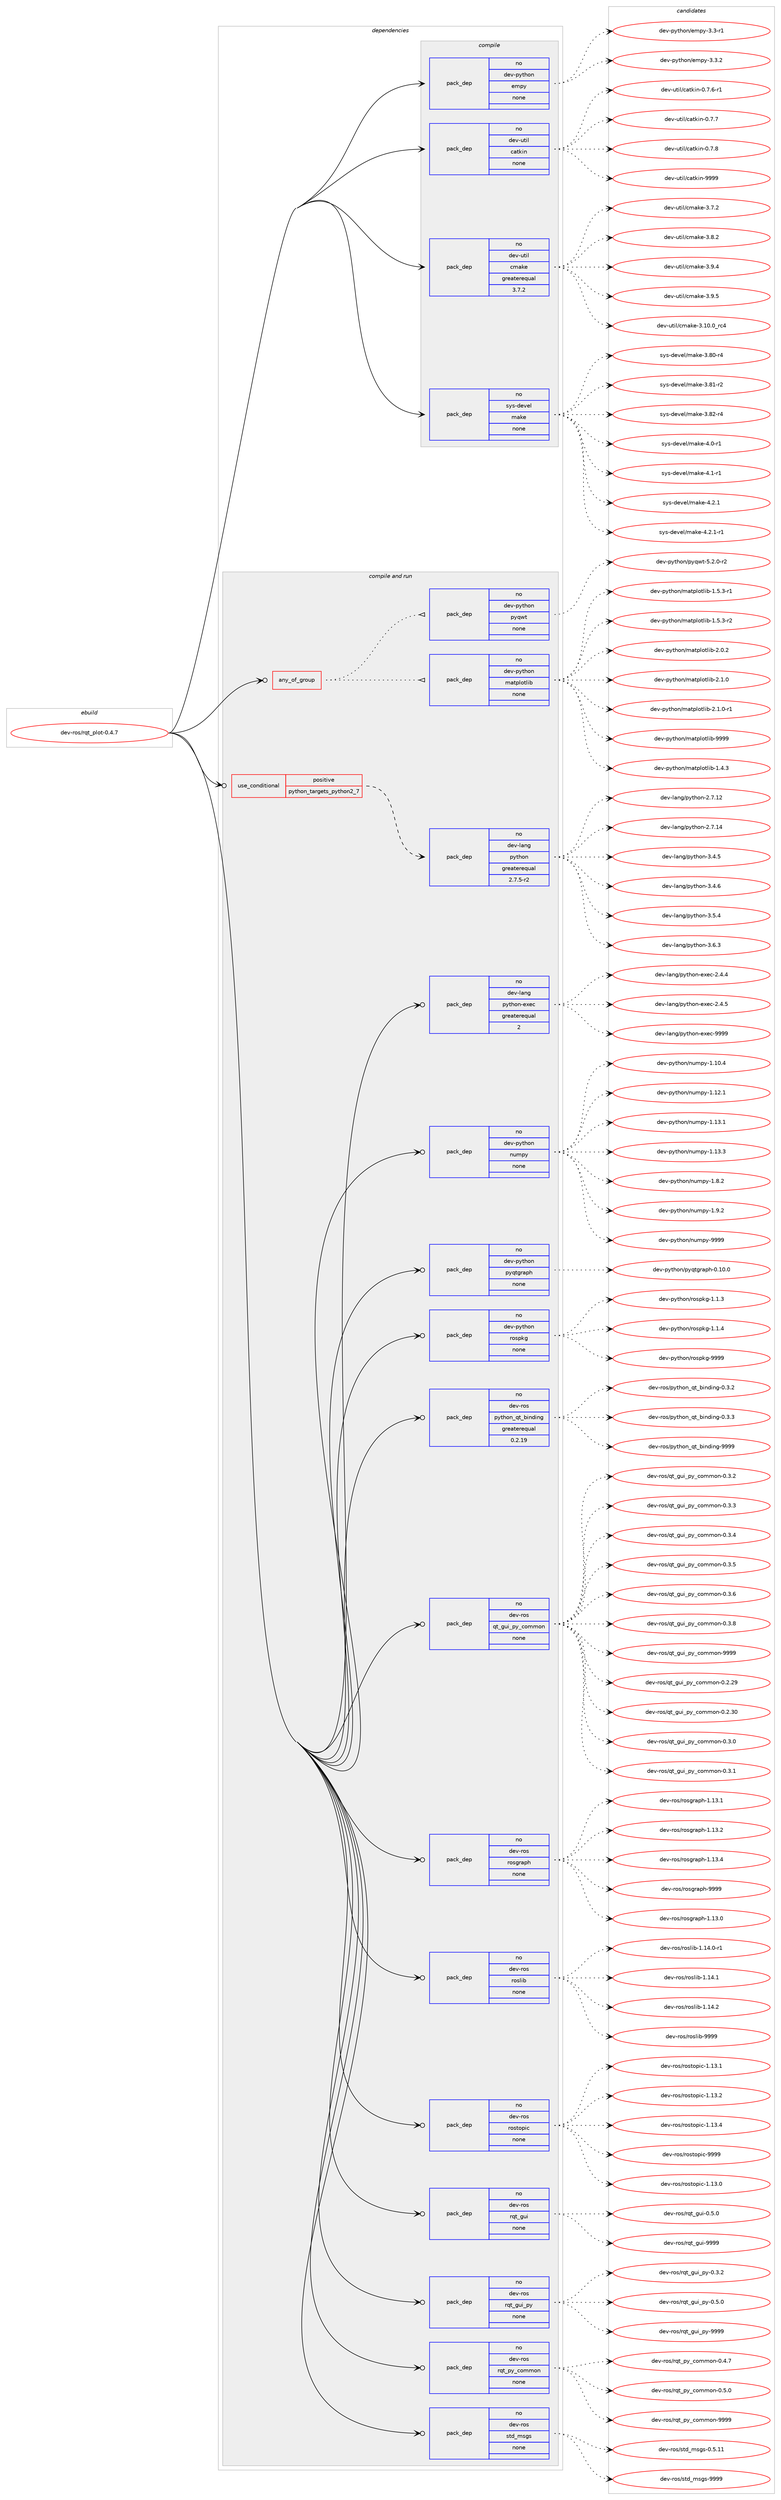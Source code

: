 digraph prolog {

# *************
# Graph options
# *************

newrank=true;
concentrate=true;
compound=true;
graph [rankdir=LR,fontname=Helvetica,fontsize=10,ranksep=1.5];#, ranksep=2.5, nodesep=0.2];
edge  [arrowhead=vee];
node  [fontname=Helvetica,fontsize=10];

# **********
# The ebuild
# **********

subgraph cluster_leftcol {
color=gray;
rank=same;
label=<<i>ebuild</i>>;
id [label="dev-ros/rqt_plot-0.4.7", color=red, width=4, href="../dev-ros/rqt_plot-0.4.7.svg"];
}

# ****************
# The dependencies
# ****************

subgraph cluster_midcol {
color=gray;
label=<<i>dependencies</i>>;
subgraph cluster_compile {
fillcolor="#eeeeee";
style=filled;
label=<<i>compile</i>>;
subgraph pack161965 {
dependency213029 [label=<<TABLE BORDER="0" CELLBORDER="1" CELLSPACING="0" CELLPADDING="4" WIDTH="220"><TR><TD ROWSPAN="6" CELLPADDING="30">pack_dep</TD></TR><TR><TD WIDTH="110">no</TD></TR><TR><TD>dev-python</TD></TR><TR><TD>empy</TD></TR><TR><TD>none</TD></TR><TR><TD></TD></TR></TABLE>>, shape=none, color=blue];
}
id:e -> dependency213029:w [weight=20,style="solid",arrowhead="vee"];
subgraph pack161966 {
dependency213030 [label=<<TABLE BORDER="0" CELLBORDER="1" CELLSPACING="0" CELLPADDING="4" WIDTH="220"><TR><TD ROWSPAN="6" CELLPADDING="30">pack_dep</TD></TR><TR><TD WIDTH="110">no</TD></TR><TR><TD>dev-util</TD></TR><TR><TD>catkin</TD></TR><TR><TD>none</TD></TR><TR><TD></TD></TR></TABLE>>, shape=none, color=blue];
}
id:e -> dependency213030:w [weight=20,style="solid",arrowhead="vee"];
subgraph pack161967 {
dependency213031 [label=<<TABLE BORDER="0" CELLBORDER="1" CELLSPACING="0" CELLPADDING="4" WIDTH="220"><TR><TD ROWSPAN="6" CELLPADDING="30">pack_dep</TD></TR><TR><TD WIDTH="110">no</TD></TR><TR><TD>dev-util</TD></TR><TR><TD>cmake</TD></TR><TR><TD>greaterequal</TD></TR><TR><TD>3.7.2</TD></TR></TABLE>>, shape=none, color=blue];
}
id:e -> dependency213031:w [weight=20,style="solid",arrowhead="vee"];
subgraph pack161968 {
dependency213032 [label=<<TABLE BORDER="0" CELLBORDER="1" CELLSPACING="0" CELLPADDING="4" WIDTH="220"><TR><TD ROWSPAN="6" CELLPADDING="30">pack_dep</TD></TR><TR><TD WIDTH="110">no</TD></TR><TR><TD>sys-devel</TD></TR><TR><TD>make</TD></TR><TR><TD>none</TD></TR><TR><TD></TD></TR></TABLE>>, shape=none, color=blue];
}
id:e -> dependency213032:w [weight=20,style="solid",arrowhead="vee"];
}
subgraph cluster_compileandrun {
fillcolor="#eeeeee";
style=filled;
label=<<i>compile and run</i>>;
subgraph any3941 {
dependency213033 [label=<<TABLE BORDER="0" CELLBORDER="1" CELLSPACING="0" CELLPADDING="4"><TR><TD CELLPADDING="10">any_of_group</TD></TR></TABLE>>, shape=none, color=red];subgraph pack161969 {
dependency213034 [label=<<TABLE BORDER="0" CELLBORDER="1" CELLSPACING="0" CELLPADDING="4" WIDTH="220"><TR><TD ROWSPAN="6" CELLPADDING="30">pack_dep</TD></TR><TR><TD WIDTH="110">no</TD></TR><TR><TD>dev-python</TD></TR><TR><TD>matplotlib</TD></TR><TR><TD>none</TD></TR><TR><TD></TD></TR></TABLE>>, shape=none, color=blue];
}
dependency213033:e -> dependency213034:w [weight=20,style="dotted",arrowhead="oinv"];
subgraph pack161970 {
dependency213035 [label=<<TABLE BORDER="0" CELLBORDER="1" CELLSPACING="0" CELLPADDING="4" WIDTH="220"><TR><TD ROWSPAN="6" CELLPADDING="30">pack_dep</TD></TR><TR><TD WIDTH="110">no</TD></TR><TR><TD>dev-python</TD></TR><TR><TD>pyqwt</TD></TR><TR><TD>none</TD></TR><TR><TD></TD></TR></TABLE>>, shape=none, color=blue];
}
dependency213033:e -> dependency213035:w [weight=20,style="dotted",arrowhead="oinv"];
}
id:e -> dependency213033:w [weight=20,style="solid",arrowhead="odotvee"];
subgraph cond47077 {
dependency213036 [label=<<TABLE BORDER="0" CELLBORDER="1" CELLSPACING="0" CELLPADDING="4"><TR><TD ROWSPAN="3" CELLPADDING="10">use_conditional</TD></TR><TR><TD>positive</TD></TR><TR><TD>python_targets_python2_7</TD></TR></TABLE>>, shape=none, color=red];
subgraph pack161971 {
dependency213037 [label=<<TABLE BORDER="0" CELLBORDER="1" CELLSPACING="0" CELLPADDING="4" WIDTH="220"><TR><TD ROWSPAN="6" CELLPADDING="30">pack_dep</TD></TR><TR><TD WIDTH="110">no</TD></TR><TR><TD>dev-lang</TD></TR><TR><TD>python</TD></TR><TR><TD>greaterequal</TD></TR><TR><TD>2.7.5-r2</TD></TR></TABLE>>, shape=none, color=blue];
}
dependency213036:e -> dependency213037:w [weight=20,style="dashed",arrowhead="vee"];
}
id:e -> dependency213036:w [weight=20,style="solid",arrowhead="odotvee"];
subgraph pack161972 {
dependency213038 [label=<<TABLE BORDER="0" CELLBORDER="1" CELLSPACING="0" CELLPADDING="4" WIDTH="220"><TR><TD ROWSPAN="6" CELLPADDING="30">pack_dep</TD></TR><TR><TD WIDTH="110">no</TD></TR><TR><TD>dev-lang</TD></TR><TR><TD>python-exec</TD></TR><TR><TD>greaterequal</TD></TR><TR><TD>2</TD></TR></TABLE>>, shape=none, color=blue];
}
id:e -> dependency213038:w [weight=20,style="solid",arrowhead="odotvee"];
subgraph pack161973 {
dependency213039 [label=<<TABLE BORDER="0" CELLBORDER="1" CELLSPACING="0" CELLPADDING="4" WIDTH="220"><TR><TD ROWSPAN="6" CELLPADDING="30">pack_dep</TD></TR><TR><TD WIDTH="110">no</TD></TR><TR><TD>dev-python</TD></TR><TR><TD>numpy</TD></TR><TR><TD>none</TD></TR><TR><TD></TD></TR></TABLE>>, shape=none, color=blue];
}
id:e -> dependency213039:w [weight=20,style="solid",arrowhead="odotvee"];
subgraph pack161974 {
dependency213040 [label=<<TABLE BORDER="0" CELLBORDER="1" CELLSPACING="0" CELLPADDING="4" WIDTH="220"><TR><TD ROWSPAN="6" CELLPADDING="30">pack_dep</TD></TR><TR><TD WIDTH="110">no</TD></TR><TR><TD>dev-python</TD></TR><TR><TD>pyqtgraph</TD></TR><TR><TD>none</TD></TR><TR><TD></TD></TR></TABLE>>, shape=none, color=blue];
}
id:e -> dependency213040:w [weight=20,style="solid",arrowhead="odotvee"];
subgraph pack161975 {
dependency213041 [label=<<TABLE BORDER="0" CELLBORDER="1" CELLSPACING="0" CELLPADDING="4" WIDTH="220"><TR><TD ROWSPAN="6" CELLPADDING="30">pack_dep</TD></TR><TR><TD WIDTH="110">no</TD></TR><TR><TD>dev-python</TD></TR><TR><TD>rospkg</TD></TR><TR><TD>none</TD></TR><TR><TD></TD></TR></TABLE>>, shape=none, color=blue];
}
id:e -> dependency213041:w [weight=20,style="solid",arrowhead="odotvee"];
subgraph pack161976 {
dependency213042 [label=<<TABLE BORDER="0" CELLBORDER="1" CELLSPACING="0" CELLPADDING="4" WIDTH="220"><TR><TD ROWSPAN="6" CELLPADDING="30">pack_dep</TD></TR><TR><TD WIDTH="110">no</TD></TR><TR><TD>dev-ros</TD></TR><TR><TD>python_qt_binding</TD></TR><TR><TD>greaterequal</TD></TR><TR><TD>0.2.19</TD></TR></TABLE>>, shape=none, color=blue];
}
id:e -> dependency213042:w [weight=20,style="solid",arrowhead="odotvee"];
subgraph pack161977 {
dependency213043 [label=<<TABLE BORDER="0" CELLBORDER="1" CELLSPACING="0" CELLPADDING="4" WIDTH="220"><TR><TD ROWSPAN="6" CELLPADDING="30">pack_dep</TD></TR><TR><TD WIDTH="110">no</TD></TR><TR><TD>dev-ros</TD></TR><TR><TD>qt_gui_py_common</TD></TR><TR><TD>none</TD></TR><TR><TD></TD></TR></TABLE>>, shape=none, color=blue];
}
id:e -> dependency213043:w [weight=20,style="solid",arrowhead="odotvee"];
subgraph pack161978 {
dependency213044 [label=<<TABLE BORDER="0" CELLBORDER="1" CELLSPACING="0" CELLPADDING="4" WIDTH="220"><TR><TD ROWSPAN="6" CELLPADDING="30">pack_dep</TD></TR><TR><TD WIDTH="110">no</TD></TR><TR><TD>dev-ros</TD></TR><TR><TD>rosgraph</TD></TR><TR><TD>none</TD></TR><TR><TD></TD></TR></TABLE>>, shape=none, color=blue];
}
id:e -> dependency213044:w [weight=20,style="solid",arrowhead="odotvee"];
subgraph pack161979 {
dependency213045 [label=<<TABLE BORDER="0" CELLBORDER="1" CELLSPACING="0" CELLPADDING="4" WIDTH="220"><TR><TD ROWSPAN="6" CELLPADDING="30">pack_dep</TD></TR><TR><TD WIDTH="110">no</TD></TR><TR><TD>dev-ros</TD></TR><TR><TD>roslib</TD></TR><TR><TD>none</TD></TR><TR><TD></TD></TR></TABLE>>, shape=none, color=blue];
}
id:e -> dependency213045:w [weight=20,style="solid",arrowhead="odotvee"];
subgraph pack161980 {
dependency213046 [label=<<TABLE BORDER="0" CELLBORDER="1" CELLSPACING="0" CELLPADDING="4" WIDTH="220"><TR><TD ROWSPAN="6" CELLPADDING="30">pack_dep</TD></TR><TR><TD WIDTH="110">no</TD></TR><TR><TD>dev-ros</TD></TR><TR><TD>rostopic</TD></TR><TR><TD>none</TD></TR><TR><TD></TD></TR></TABLE>>, shape=none, color=blue];
}
id:e -> dependency213046:w [weight=20,style="solid",arrowhead="odotvee"];
subgraph pack161981 {
dependency213047 [label=<<TABLE BORDER="0" CELLBORDER="1" CELLSPACING="0" CELLPADDING="4" WIDTH="220"><TR><TD ROWSPAN="6" CELLPADDING="30">pack_dep</TD></TR><TR><TD WIDTH="110">no</TD></TR><TR><TD>dev-ros</TD></TR><TR><TD>rqt_gui</TD></TR><TR><TD>none</TD></TR><TR><TD></TD></TR></TABLE>>, shape=none, color=blue];
}
id:e -> dependency213047:w [weight=20,style="solid",arrowhead="odotvee"];
subgraph pack161982 {
dependency213048 [label=<<TABLE BORDER="0" CELLBORDER="1" CELLSPACING="0" CELLPADDING="4" WIDTH="220"><TR><TD ROWSPAN="6" CELLPADDING="30">pack_dep</TD></TR><TR><TD WIDTH="110">no</TD></TR><TR><TD>dev-ros</TD></TR><TR><TD>rqt_gui_py</TD></TR><TR><TD>none</TD></TR><TR><TD></TD></TR></TABLE>>, shape=none, color=blue];
}
id:e -> dependency213048:w [weight=20,style="solid",arrowhead="odotvee"];
subgraph pack161983 {
dependency213049 [label=<<TABLE BORDER="0" CELLBORDER="1" CELLSPACING="0" CELLPADDING="4" WIDTH="220"><TR><TD ROWSPAN="6" CELLPADDING="30">pack_dep</TD></TR><TR><TD WIDTH="110">no</TD></TR><TR><TD>dev-ros</TD></TR><TR><TD>rqt_py_common</TD></TR><TR><TD>none</TD></TR><TR><TD></TD></TR></TABLE>>, shape=none, color=blue];
}
id:e -> dependency213049:w [weight=20,style="solid",arrowhead="odotvee"];
subgraph pack161984 {
dependency213050 [label=<<TABLE BORDER="0" CELLBORDER="1" CELLSPACING="0" CELLPADDING="4" WIDTH="220"><TR><TD ROWSPAN="6" CELLPADDING="30">pack_dep</TD></TR><TR><TD WIDTH="110">no</TD></TR><TR><TD>dev-ros</TD></TR><TR><TD>std_msgs</TD></TR><TR><TD>none</TD></TR><TR><TD></TD></TR></TABLE>>, shape=none, color=blue];
}
id:e -> dependency213050:w [weight=20,style="solid",arrowhead="odotvee"];
}
subgraph cluster_run {
fillcolor="#eeeeee";
style=filled;
label=<<i>run</i>>;
}
}

# **************
# The candidates
# **************

subgraph cluster_choices {
rank=same;
color=gray;
label=<<i>candidates</i>>;

subgraph choice161965 {
color=black;
nodesep=1;
choice1001011184511212111610411111047101109112121455146514511449 [label="dev-python/empy-3.3-r1", color=red, width=4,href="../dev-python/empy-3.3-r1.svg"];
choice1001011184511212111610411111047101109112121455146514650 [label="dev-python/empy-3.3.2", color=red, width=4,href="../dev-python/empy-3.3.2.svg"];
dependency213029:e -> choice1001011184511212111610411111047101109112121455146514511449:w [style=dotted,weight="100"];
dependency213029:e -> choice1001011184511212111610411111047101109112121455146514650:w [style=dotted,weight="100"];
}
subgraph choice161966 {
color=black;
nodesep=1;
choice100101118451171161051084799971161071051104548465546544511449 [label="dev-util/catkin-0.7.6-r1", color=red, width=4,href="../dev-util/catkin-0.7.6-r1.svg"];
choice10010111845117116105108479997116107105110454846554655 [label="dev-util/catkin-0.7.7", color=red, width=4,href="../dev-util/catkin-0.7.7.svg"];
choice10010111845117116105108479997116107105110454846554656 [label="dev-util/catkin-0.7.8", color=red, width=4,href="../dev-util/catkin-0.7.8.svg"];
choice100101118451171161051084799971161071051104557575757 [label="dev-util/catkin-9999", color=red, width=4,href="../dev-util/catkin-9999.svg"];
dependency213030:e -> choice100101118451171161051084799971161071051104548465546544511449:w [style=dotted,weight="100"];
dependency213030:e -> choice10010111845117116105108479997116107105110454846554655:w [style=dotted,weight="100"];
dependency213030:e -> choice10010111845117116105108479997116107105110454846554656:w [style=dotted,weight="100"];
dependency213030:e -> choice100101118451171161051084799971161071051104557575757:w [style=dotted,weight="100"];
}
subgraph choice161967 {
color=black;
nodesep=1;
choice1001011184511711610510847991099710710145514649484648951149952 [label="dev-util/cmake-3.10.0_rc4", color=red, width=4,href="../dev-util/cmake-3.10.0_rc4.svg"];
choice10010111845117116105108479910997107101455146554650 [label="dev-util/cmake-3.7.2", color=red, width=4,href="../dev-util/cmake-3.7.2.svg"];
choice10010111845117116105108479910997107101455146564650 [label="dev-util/cmake-3.8.2", color=red, width=4,href="../dev-util/cmake-3.8.2.svg"];
choice10010111845117116105108479910997107101455146574652 [label="dev-util/cmake-3.9.4", color=red, width=4,href="../dev-util/cmake-3.9.4.svg"];
choice10010111845117116105108479910997107101455146574653 [label="dev-util/cmake-3.9.5", color=red, width=4,href="../dev-util/cmake-3.9.5.svg"];
dependency213031:e -> choice1001011184511711610510847991099710710145514649484648951149952:w [style=dotted,weight="100"];
dependency213031:e -> choice10010111845117116105108479910997107101455146554650:w [style=dotted,weight="100"];
dependency213031:e -> choice10010111845117116105108479910997107101455146564650:w [style=dotted,weight="100"];
dependency213031:e -> choice10010111845117116105108479910997107101455146574652:w [style=dotted,weight="100"];
dependency213031:e -> choice10010111845117116105108479910997107101455146574653:w [style=dotted,weight="100"];
}
subgraph choice161968 {
color=black;
nodesep=1;
choice11512111545100101118101108471099710710145514656484511452 [label="sys-devel/make-3.80-r4", color=red, width=4,href="../sys-devel/make-3.80-r4.svg"];
choice11512111545100101118101108471099710710145514656494511450 [label="sys-devel/make-3.81-r2", color=red, width=4,href="../sys-devel/make-3.81-r2.svg"];
choice11512111545100101118101108471099710710145514656504511452 [label="sys-devel/make-3.82-r4", color=red, width=4,href="../sys-devel/make-3.82-r4.svg"];
choice115121115451001011181011084710997107101455246484511449 [label="sys-devel/make-4.0-r1", color=red, width=4,href="../sys-devel/make-4.0-r1.svg"];
choice115121115451001011181011084710997107101455246494511449 [label="sys-devel/make-4.1-r1", color=red, width=4,href="../sys-devel/make-4.1-r1.svg"];
choice115121115451001011181011084710997107101455246504649 [label="sys-devel/make-4.2.1", color=red, width=4,href="../sys-devel/make-4.2.1.svg"];
choice1151211154510010111810110847109971071014552465046494511449 [label="sys-devel/make-4.2.1-r1", color=red, width=4,href="../sys-devel/make-4.2.1-r1.svg"];
dependency213032:e -> choice11512111545100101118101108471099710710145514656484511452:w [style=dotted,weight="100"];
dependency213032:e -> choice11512111545100101118101108471099710710145514656494511450:w [style=dotted,weight="100"];
dependency213032:e -> choice11512111545100101118101108471099710710145514656504511452:w [style=dotted,weight="100"];
dependency213032:e -> choice115121115451001011181011084710997107101455246484511449:w [style=dotted,weight="100"];
dependency213032:e -> choice115121115451001011181011084710997107101455246494511449:w [style=dotted,weight="100"];
dependency213032:e -> choice115121115451001011181011084710997107101455246504649:w [style=dotted,weight="100"];
dependency213032:e -> choice1151211154510010111810110847109971071014552465046494511449:w [style=dotted,weight="100"];
}
subgraph choice161969 {
color=black;
nodesep=1;
choice10010111845112121116104111110471099711611210811111610810598454946524651 [label="dev-python/matplotlib-1.4.3", color=red, width=4,href="../dev-python/matplotlib-1.4.3.svg"];
choice100101118451121211161041111104710997116112108111116108105984549465346514511449 [label="dev-python/matplotlib-1.5.3-r1", color=red, width=4,href="../dev-python/matplotlib-1.5.3-r1.svg"];
choice100101118451121211161041111104710997116112108111116108105984549465346514511450 [label="dev-python/matplotlib-1.5.3-r2", color=red, width=4,href="../dev-python/matplotlib-1.5.3-r2.svg"];
choice10010111845112121116104111110471099711611210811111610810598455046484650 [label="dev-python/matplotlib-2.0.2", color=red, width=4,href="../dev-python/matplotlib-2.0.2.svg"];
choice10010111845112121116104111110471099711611210811111610810598455046494648 [label="dev-python/matplotlib-2.1.0", color=red, width=4,href="../dev-python/matplotlib-2.1.0.svg"];
choice100101118451121211161041111104710997116112108111116108105984550464946484511449 [label="dev-python/matplotlib-2.1.0-r1", color=red, width=4,href="../dev-python/matplotlib-2.1.0-r1.svg"];
choice100101118451121211161041111104710997116112108111116108105984557575757 [label="dev-python/matplotlib-9999", color=red, width=4,href="../dev-python/matplotlib-9999.svg"];
dependency213034:e -> choice10010111845112121116104111110471099711611210811111610810598454946524651:w [style=dotted,weight="100"];
dependency213034:e -> choice100101118451121211161041111104710997116112108111116108105984549465346514511449:w [style=dotted,weight="100"];
dependency213034:e -> choice100101118451121211161041111104710997116112108111116108105984549465346514511450:w [style=dotted,weight="100"];
dependency213034:e -> choice10010111845112121116104111110471099711611210811111610810598455046484650:w [style=dotted,weight="100"];
dependency213034:e -> choice10010111845112121116104111110471099711611210811111610810598455046494648:w [style=dotted,weight="100"];
dependency213034:e -> choice100101118451121211161041111104710997116112108111116108105984550464946484511449:w [style=dotted,weight="100"];
dependency213034:e -> choice100101118451121211161041111104710997116112108111116108105984557575757:w [style=dotted,weight="100"];
}
subgraph choice161970 {
color=black;
nodesep=1;
choice10010111845112121116104111110471121211131191164553465046484511450 [label="dev-python/pyqwt-5.2.0-r2", color=red, width=4,href="../dev-python/pyqwt-5.2.0-r2.svg"];
dependency213035:e -> choice10010111845112121116104111110471121211131191164553465046484511450:w [style=dotted,weight="100"];
}
subgraph choice161971 {
color=black;
nodesep=1;
choice10010111845108971101034711212111610411111045504655464950 [label="dev-lang/python-2.7.12", color=red, width=4,href="../dev-lang/python-2.7.12.svg"];
choice10010111845108971101034711212111610411111045504655464952 [label="dev-lang/python-2.7.14", color=red, width=4,href="../dev-lang/python-2.7.14.svg"];
choice100101118451089711010347112121116104111110455146524653 [label="dev-lang/python-3.4.5", color=red, width=4,href="../dev-lang/python-3.4.5.svg"];
choice100101118451089711010347112121116104111110455146524654 [label="dev-lang/python-3.4.6", color=red, width=4,href="../dev-lang/python-3.4.6.svg"];
choice100101118451089711010347112121116104111110455146534652 [label="dev-lang/python-3.5.4", color=red, width=4,href="../dev-lang/python-3.5.4.svg"];
choice100101118451089711010347112121116104111110455146544651 [label="dev-lang/python-3.6.3", color=red, width=4,href="../dev-lang/python-3.6.3.svg"];
dependency213037:e -> choice10010111845108971101034711212111610411111045504655464950:w [style=dotted,weight="100"];
dependency213037:e -> choice10010111845108971101034711212111610411111045504655464952:w [style=dotted,weight="100"];
dependency213037:e -> choice100101118451089711010347112121116104111110455146524653:w [style=dotted,weight="100"];
dependency213037:e -> choice100101118451089711010347112121116104111110455146524654:w [style=dotted,weight="100"];
dependency213037:e -> choice100101118451089711010347112121116104111110455146534652:w [style=dotted,weight="100"];
dependency213037:e -> choice100101118451089711010347112121116104111110455146544651:w [style=dotted,weight="100"];
}
subgraph choice161972 {
color=black;
nodesep=1;
choice1001011184510897110103471121211161041111104510112010199455046524652 [label="dev-lang/python-exec-2.4.4", color=red, width=4,href="../dev-lang/python-exec-2.4.4.svg"];
choice1001011184510897110103471121211161041111104510112010199455046524653 [label="dev-lang/python-exec-2.4.5", color=red, width=4,href="../dev-lang/python-exec-2.4.5.svg"];
choice10010111845108971101034711212111610411111045101120101994557575757 [label="dev-lang/python-exec-9999", color=red, width=4,href="../dev-lang/python-exec-9999.svg"];
dependency213038:e -> choice1001011184510897110103471121211161041111104510112010199455046524652:w [style=dotted,weight="100"];
dependency213038:e -> choice1001011184510897110103471121211161041111104510112010199455046524653:w [style=dotted,weight="100"];
dependency213038:e -> choice10010111845108971101034711212111610411111045101120101994557575757:w [style=dotted,weight="100"];
}
subgraph choice161973 {
color=black;
nodesep=1;
choice100101118451121211161041111104711011710911212145494649484652 [label="dev-python/numpy-1.10.4", color=red, width=4,href="../dev-python/numpy-1.10.4.svg"];
choice100101118451121211161041111104711011710911212145494649504649 [label="dev-python/numpy-1.12.1", color=red, width=4,href="../dev-python/numpy-1.12.1.svg"];
choice100101118451121211161041111104711011710911212145494649514649 [label="dev-python/numpy-1.13.1", color=red, width=4,href="../dev-python/numpy-1.13.1.svg"];
choice100101118451121211161041111104711011710911212145494649514651 [label="dev-python/numpy-1.13.3", color=red, width=4,href="../dev-python/numpy-1.13.3.svg"];
choice1001011184511212111610411111047110117109112121454946564650 [label="dev-python/numpy-1.8.2", color=red, width=4,href="../dev-python/numpy-1.8.2.svg"];
choice1001011184511212111610411111047110117109112121454946574650 [label="dev-python/numpy-1.9.2", color=red, width=4,href="../dev-python/numpy-1.9.2.svg"];
choice10010111845112121116104111110471101171091121214557575757 [label="dev-python/numpy-9999", color=red, width=4,href="../dev-python/numpy-9999.svg"];
dependency213039:e -> choice100101118451121211161041111104711011710911212145494649484652:w [style=dotted,weight="100"];
dependency213039:e -> choice100101118451121211161041111104711011710911212145494649504649:w [style=dotted,weight="100"];
dependency213039:e -> choice100101118451121211161041111104711011710911212145494649514649:w [style=dotted,weight="100"];
dependency213039:e -> choice100101118451121211161041111104711011710911212145494649514651:w [style=dotted,weight="100"];
dependency213039:e -> choice1001011184511212111610411111047110117109112121454946564650:w [style=dotted,weight="100"];
dependency213039:e -> choice1001011184511212111610411111047110117109112121454946574650:w [style=dotted,weight="100"];
dependency213039:e -> choice10010111845112121116104111110471101171091121214557575757:w [style=dotted,weight="100"];
}
subgraph choice161974 {
color=black;
nodesep=1;
choice10010111845112121116104111110471121211131161031149711210445484649484648 [label="dev-python/pyqtgraph-0.10.0", color=red, width=4,href="../dev-python/pyqtgraph-0.10.0.svg"];
dependency213040:e -> choice10010111845112121116104111110471121211131161031149711210445484649484648:w [style=dotted,weight="100"];
}
subgraph choice161975 {
color=black;
nodesep=1;
choice1001011184511212111610411111047114111115112107103454946494651 [label="dev-python/rospkg-1.1.3", color=red, width=4,href="../dev-python/rospkg-1.1.3.svg"];
choice1001011184511212111610411111047114111115112107103454946494652 [label="dev-python/rospkg-1.1.4", color=red, width=4,href="../dev-python/rospkg-1.1.4.svg"];
choice10010111845112121116104111110471141111151121071034557575757 [label="dev-python/rospkg-9999", color=red, width=4,href="../dev-python/rospkg-9999.svg"];
dependency213041:e -> choice1001011184511212111610411111047114111115112107103454946494651:w [style=dotted,weight="100"];
dependency213041:e -> choice1001011184511212111610411111047114111115112107103454946494652:w [style=dotted,weight="100"];
dependency213041:e -> choice10010111845112121116104111110471141111151121071034557575757:w [style=dotted,weight="100"];
}
subgraph choice161976 {
color=black;
nodesep=1;
choice1001011184511411111547112121116104111110951131169598105110100105110103454846514650 [label="dev-ros/python_qt_binding-0.3.2", color=red, width=4,href="../dev-ros/python_qt_binding-0.3.2.svg"];
choice1001011184511411111547112121116104111110951131169598105110100105110103454846514651 [label="dev-ros/python_qt_binding-0.3.3", color=red, width=4,href="../dev-ros/python_qt_binding-0.3.3.svg"];
choice10010111845114111115471121211161041111109511311695981051101001051101034557575757 [label="dev-ros/python_qt_binding-9999", color=red, width=4,href="../dev-ros/python_qt_binding-9999.svg"];
dependency213042:e -> choice1001011184511411111547112121116104111110951131169598105110100105110103454846514650:w [style=dotted,weight="100"];
dependency213042:e -> choice1001011184511411111547112121116104111110951131169598105110100105110103454846514651:w [style=dotted,weight="100"];
dependency213042:e -> choice10010111845114111115471121211161041111109511311695981051101001051101034557575757:w [style=dotted,weight="100"];
}
subgraph choice161977 {
color=black;
nodesep=1;
choice10010111845114111115471131169510311710595112121959911110910911111045484650465057 [label="dev-ros/qt_gui_py_common-0.2.29", color=red, width=4,href="../dev-ros/qt_gui_py_common-0.2.29.svg"];
choice10010111845114111115471131169510311710595112121959911110910911111045484650465148 [label="dev-ros/qt_gui_py_common-0.2.30", color=red, width=4,href="../dev-ros/qt_gui_py_common-0.2.30.svg"];
choice100101118451141111154711311695103117105951121219599111109109111110454846514648 [label="dev-ros/qt_gui_py_common-0.3.0", color=red, width=4,href="../dev-ros/qt_gui_py_common-0.3.0.svg"];
choice100101118451141111154711311695103117105951121219599111109109111110454846514649 [label="dev-ros/qt_gui_py_common-0.3.1", color=red, width=4,href="../dev-ros/qt_gui_py_common-0.3.1.svg"];
choice100101118451141111154711311695103117105951121219599111109109111110454846514650 [label="dev-ros/qt_gui_py_common-0.3.2", color=red, width=4,href="../dev-ros/qt_gui_py_common-0.3.2.svg"];
choice100101118451141111154711311695103117105951121219599111109109111110454846514651 [label="dev-ros/qt_gui_py_common-0.3.3", color=red, width=4,href="../dev-ros/qt_gui_py_common-0.3.3.svg"];
choice100101118451141111154711311695103117105951121219599111109109111110454846514652 [label="dev-ros/qt_gui_py_common-0.3.4", color=red, width=4,href="../dev-ros/qt_gui_py_common-0.3.4.svg"];
choice100101118451141111154711311695103117105951121219599111109109111110454846514653 [label="dev-ros/qt_gui_py_common-0.3.5", color=red, width=4,href="../dev-ros/qt_gui_py_common-0.3.5.svg"];
choice100101118451141111154711311695103117105951121219599111109109111110454846514654 [label="dev-ros/qt_gui_py_common-0.3.6", color=red, width=4,href="../dev-ros/qt_gui_py_common-0.3.6.svg"];
choice100101118451141111154711311695103117105951121219599111109109111110454846514656 [label="dev-ros/qt_gui_py_common-0.3.8", color=red, width=4,href="../dev-ros/qt_gui_py_common-0.3.8.svg"];
choice1001011184511411111547113116951031171059511212195991111091091111104557575757 [label="dev-ros/qt_gui_py_common-9999", color=red, width=4,href="../dev-ros/qt_gui_py_common-9999.svg"];
dependency213043:e -> choice10010111845114111115471131169510311710595112121959911110910911111045484650465057:w [style=dotted,weight="100"];
dependency213043:e -> choice10010111845114111115471131169510311710595112121959911110910911111045484650465148:w [style=dotted,weight="100"];
dependency213043:e -> choice100101118451141111154711311695103117105951121219599111109109111110454846514648:w [style=dotted,weight="100"];
dependency213043:e -> choice100101118451141111154711311695103117105951121219599111109109111110454846514649:w [style=dotted,weight="100"];
dependency213043:e -> choice100101118451141111154711311695103117105951121219599111109109111110454846514650:w [style=dotted,weight="100"];
dependency213043:e -> choice100101118451141111154711311695103117105951121219599111109109111110454846514651:w [style=dotted,weight="100"];
dependency213043:e -> choice100101118451141111154711311695103117105951121219599111109109111110454846514652:w [style=dotted,weight="100"];
dependency213043:e -> choice100101118451141111154711311695103117105951121219599111109109111110454846514653:w [style=dotted,weight="100"];
dependency213043:e -> choice100101118451141111154711311695103117105951121219599111109109111110454846514654:w [style=dotted,weight="100"];
dependency213043:e -> choice100101118451141111154711311695103117105951121219599111109109111110454846514656:w [style=dotted,weight="100"];
dependency213043:e -> choice1001011184511411111547113116951031171059511212195991111091091111104557575757:w [style=dotted,weight="100"];
}
subgraph choice161978 {
color=black;
nodesep=1;
choice10010111845114111115471141111151031149711210445494649514648 [label="dev-ros/rosgraph-1.13.0", color=red, width=4,href="../dev-ros/rosgraph-1.13.0.svg"];
choice10010111845114111115471141111151031149711210445494649514649 [label="dev-ros/rosgraph-1.13.1", color=red, width=4,href="../dev-ros/rosgraph-1.13.1.svg"];
choice10010111845114111115471141111151031149711210445494649514650 [label="dev-ros/rosgraph-1.13.2", color=red, width=4,href="../dev-ros/rosgraph-1.13.2.svg"];
choice10010111845114111115471141111151031149711210445494649514652 [label="dev-ros/rosgraph-1.13.4", color=red, width=4,href="../dev-ros/rosgraph-1.13.4.svg"];
choice1001011184511411111547114111115103114971121044557575757 [label="dev-ros/rosgraph-9999", color=red, width=4,href="../dev-ros/rosgraph-9999.svg"];
dependency213044:e -> choice10010111845114111115471141111151031149711210445494649514648:w [style=dotted,weight="100"];
dependency213044:e -> choice10010111845114111115471141111151031149711210445494649514649:w [style=dotted,weight="100"];
dependency213044:e -> choice10010111845114111115471141111151031149711210445494649514650:w [style=dotted,weight="100"];
dependency213044:e -> choice10010111845114111115471141111151031149711210445494649514652:w [style=dotted,weight="100"];
dependency213044:e -> choice1001011184511411111547114111115103114971121044557575757:w [style=dotted,weight="100"];
}
subgraph choice161979 {
color=black;
nodesep=1;
choice100101118451141111154711411111510810598454946495246484511449 [label="dev-ros/roslib-1.14.0-r1", color=red, width=4,href="../dev-ros/roslib-1.14.0-r1.svg"];
choice10010111845114111115471141111151081059845494649524649 [label="dev-ros/roslib-1.14.1", color=red, width=4,href="../dev-ros/roslib-1.14.1.svg"];
choice10010111845114111115471141111151081059845494649524650 [label="dev-ros/roslib-1.14.2", color=red, width=4,href="../dev-ros/roslib-1.14.2.svg"];
choice1001011184511411111547114111115108105984557575757 [label="dev-ros/roslib-9999", color=red, width=4,href="../dev-ros/roslib-9999.svg"];
dependency213045:e -> choice100101118451141111154711411111510810598454946495246484511449:w [style=dotted,weight="100"];
dependency213045:e -> choice10010111845114111115471141111151081059845494649524649:w [style=dotted,weight="100"];
dependency213045:e -> choice10010111845114111115471141111151081059845494649524650:w [style=dotted,weight="100"];
dependency213045:e -> choice1001011184511411111547114111115108105984557575757:w [style=dotted,weight="100"];
}
subgraph choice161980 {
color=black;
nodesep=1;
choice10010111845114111115471141111151161111121059945494649514648 [label="dev-ros/rostopic-1.13.0", color=red, width=4,href="../dev-ros/rostopic-1.13.0.svg"];
choice10010111845114111115471141111151161111121059945494649514649 [label="dev-ros/rostopic-1.13.1", color=red, width=4,href="../dev-ros/rostopic-1.13.1.svg"];
choice10010111845114111115471141111151161111121059945494649514650 [label="dev-ros/rostopic-1.13.2", color=red, width=4,href="../dev-ros/rostopic-1.13.2.svg"];
choice10010111845114111115471141111151161111121059945494649514652 [label="dev-ros/rostopic-1.13.4", color=red, width=4,href="../dev-ros/rostopic-1.13.4.svg"];
choice1001011184511411111547114111115116111112105994557575757 [label="dev-ros/rostopic-9999", color=red, width=4,href="../dev-ros/rostopic-9999.svg"];
dependency213046:e -> choice10010111845114111115471141111151161111121059945494649514648:w [style=dotted,weight="100"];
dependency213046:e -> choice10010111845114111115471141111151161111121059945494649514649:w [style=dotted,weight="100"];
dependency213046:e -> choice10010111845114111115471141111151161111121059945494649514650:w [style=dotted,weight="100"];
dependency213046:e -> choice10010111845114111115471141111151161111121059945494649514652:w [style=dotted,weight="100"];
dependency213046:e -> choice1001011184511411111547114111115116111112105994557575757:w [style=dotted,weight="100"];
}
subgraph choice161981 {
color=black;
nodesep=1;
choice100101118451141111154711411311695103117105454846534648 [label="dev-ros/rqt_gui-0.5.0", color=red, width=4,href="../dev-ros/rqt_gui-0.5.0.svg"];
choice1001011184511411111547114113116951031171054557575757 [label="dev-ros/rqt_gui-9999", color=red, width=4,href="../dev-ros/rqt_gui-9999.svg"];
dependency213047:e -> choice100101118451141111154711411311695103117105454846534648:w [style=dotted,weight="100"];
dependency213047:e -> choice1001011184511411111547114113116951031171054557575757:w [style=dotted,weight="100"];
}
subgraph choice161982 {
color=black;
nodesep=1;
choice10010111845114111115471141131169510311710595112121454846514650 [label="dev-ros/rqt_gui_py-0.3.2", color=red, width=4,href="../dev-ros/rqt_gui_py-0.3.2.svg"];
choice10010111845114111115471141131169510311710595112121454846534648 [label="dev-ros/rqt_gui_py-0.5.0", color=red, width=4,href="../dev-ros/rqt_gui_py-0.5.0.svg"];
choice100101118451141111154711411311695103117105951121214557575757 [label="dev-ros/rqt_gui_py-9999", color=red, width=4,href="../dev-ros/rqt_gui_py-9999.svg"];
dependency213048:e -> choice10010111845114111115471141131169510311710595112121454846514650:w [style=dotted,weight="100"];
dependency213048:e -> choice10010111845114111115471141131169510311710595112121454846534648:w [style=dotted,weight="100"];
dependency213048:e -> choice100101118451141111154711411311695103117105951121214557575757:w [style=dotted,weight="100"];
}
subgraph choice161983 {
color=black;
nodesep=1;
choice1001011184511411111547114113116951121219599111109109111110454846524655 [label="dev-ros/rqt_py_common-0.4.7", color=red, width=4,href="../dev-ros/rqt_py_common-0.4.7.svg"];
choice1001011184511411111547114113116951121219599111109109111110454846534648 [label="dev-ros/rqt_py_common-0.5.0", color=red, width=4,href="../dev-ros/rqt_py_common-0.5.0.svg"];
choice10010111845114111115471141131169511212195991111091091111104557575757 [label="dev-ros/rqt_py_common-9999", color=red, width=4,href="../dev-ros/rqt_py_common-9999.svg"];
dependency213049:e -> choice1001011184511411111547114113116951121219599111109109111110454846524655:w [style=dotted,weight="100"];
dependency213049:e -> choice1001011184511411111547114113116951121219599111109109111110454846534648:w [style=dotted,weight="100"];
dependency213049:e -> choice10010111845114111115471141131169511212195991111091091111104557575757:w [style=dotted,weight="100"];
}
subgraph choice161984 {
color=black;
nodesep=1;
choice10010111845114111115471151161009510911510311545484653464949 [label="dev-ros/std_msgs-0.5.11", color=red, width=4,href="../dev-ros/std_msgs-0.5.11.svg"];
choice1001011184511411111547115116100951091151031154557575757 [label="dev-ros/std_msgs-9999", color=red, width=4,href="../dev-ros/std_msgs-9999.svg"];
dependency213050:e -> choice10010111845114111115471151161009510911510311545484653464949:w [style=dotted,weight="100"];
dependency213050:e -> choice1001011184511411111547115116100951091151031154557575757:w [style=dotted,weight="100"];
}
}

}
